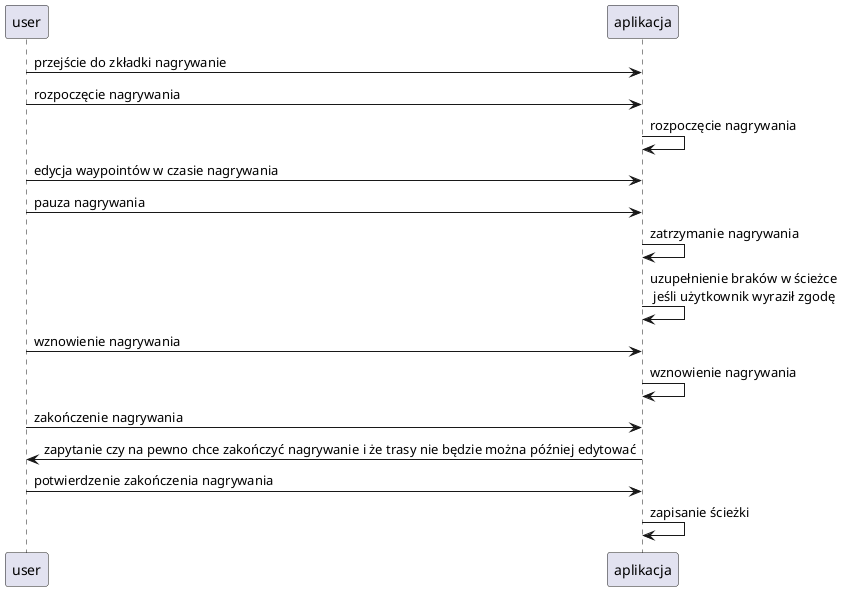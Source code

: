@startuml logowanie

user -> aplikacja :przejście do zkładki nagrywanie
user -> aplikacja : rozpoczęcie nagrywania
aplikacja -> aplikacja : rozpoczęcie nagrywania
user -> aplikacja : edycja waypointów w czasie nagrywania
user->aplikacja : pauza nagrywania
aplikacja -> aplikacja : zatrzymanie nagrywania
aplikacja -> aplikacja : uzupełnienie braków w ścieżce\n jeśli użytkownik wyraził zgodę
user -> aplikacja : wznowienie nagrywania
aplikacja -> aplikacja : wznowienie nagrywania

user -> aplikacja : zakończenie nagrywania
aplikacja -> user : zapytanie czy na pewno chce zakończyć nagrywanie i że trasy nie będzie można później edytować
user -> aplikacja : potwierdzenie zakończenia nagrywania
aplikacja -> aplikacja : zapisanie ścieżki
@enduml